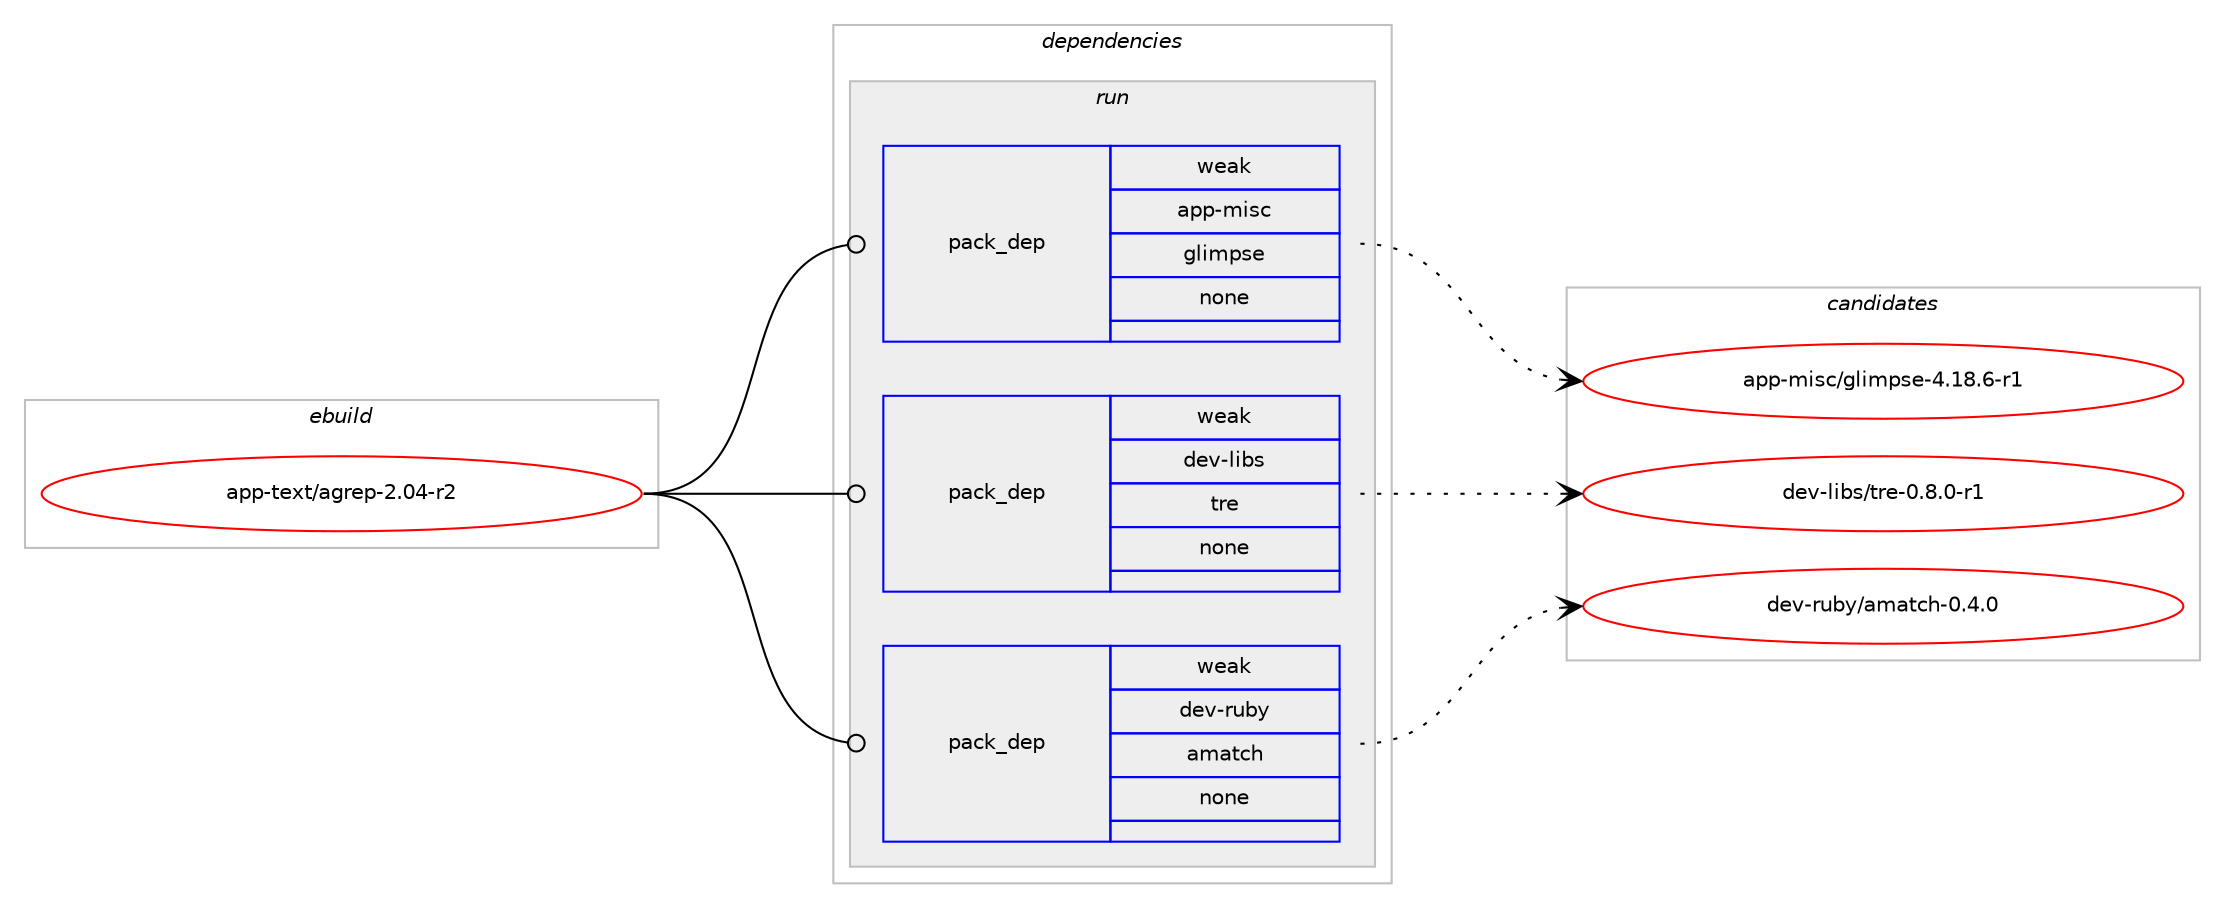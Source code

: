 digraph prolog {

# *************
# Graph options
# *************

newrank=true;
concentrate=true;
compound=true;
graph [rankdir=LR,fontname=Helvetica,fontsize=10,ranksep=1.5];#, ranksep=2.5, nodesep=0.2];
edge  [arrowhead=vee];
node  [fontname=Helvetica,fontsize=10];

# **********
# The ebuild
# **********

subgraph cluster_leftcol {
color=gray;
rank=same;
label=<<i>ebuild</i>>;
id [label="app-text/agrep-2.04-r2", color=red, width=4, href="../app-text/agrep-2.04-r2.svg"];
}

# ****************
# The dependencies
# ****************

subgraph cluster_midcol {
color=gray;
label=<<i>dependencies</i>>;
subgraph cluster_compile {
fillcolor="#eeeeee";
style=filled;
label=<<i>compile</i>>;
}
subgraph cluster_compileandrun {
fillcolor="#eeeeee";
style=filled;
label=<<i>compile and run</i>>;
}
subgraph cluster_run {
fillcolor="#eeeeee";
style=filled;
label=<<i>run</i>>;
subgraph pack931957 {
dependency1307730 [label=<<TABLE BORDER="0" CELLBORDER="1" CELLSPACING="0" CELLPADDING="4" WIDTH="220"><TR><TD ROWSPAN="6" CELLPADDING="30">pack_dep</TD></TR><TR><TD WIDTH="110">weak</TD></TR><TR><TD>app-misc</TD></TR><TR><TD>glimpse</TD></TR><TR><TD>none</TD></TR><TR><TD></TD></TR></TABLE>>, shape=none, color=blue];
}
id:e -> dependency1307730:w [weight=20,style="solid",arrowhead="odot"];
subgraph pack931958 {
dependency1307731 [label=<<TABLE BORDER="0" CELLBORDER="1" CELLSPACING="0" CELLPADDING="4" WIDTH="220"><TR><TD ROWSPAN="6" CELLPADDING="30">pack_dep</TD></TR><TR><TD WIDTH="110">weak</TD></TR><TR><TD>dev-libs</TD></TR><TR><TD>tre</TD></TR><TR><TD>none</TD></TR><TR><TD></TD></TR></TABLE>>, shape=none, color=blue];
}
id:e -> dependency1307731:w [weight=20,style="solid",arrowhead="odot"];
subgraph pack931959 {
dependency1307732 [label=<<TABLE BORDER="0" CELLBORDER="1" CELLSPACING="0" CELLPADDING="4" WIDTH="220"><TR><TD ROWSPAN="6" CELLPADDING="30">pack_dep</TD></TR><TR><TD WIDTH="110">weak</TD></TR><TR><TD>dev-ruby</TD></TR><TR><TD>amatch</TD></TR><TR><TD>none</TD></TR><TR><TD></TD></TR></TABLE>>, shape=none, color=blue];
}
id:e -> dependency1307732:w [weight=20,style="solid",arrowhead="odot"];
}
}

# **************
# The candidates
# **************

subgraph cluster_choices {
rank=same;
color=gray;
label=<<i>candidates</i>>;

subgraph choice931957 {
color=black;
nodesep=1;
choice97112112451091051159947103108105109112115101455246495646544511449 [label="app-misc/glimpse-4.18.6-r1", color=red, width=4,href="../app-misc/glimpse-4.18.6-r1.svg"];
dependency1307730:e -> choice97112112451091051159947103108105109112115101455246495646544511449:w [style=dotted,weight="100"];
}
subgraph choice931958 {
color=black;
nodesep=1;
choice1001011184510810598115471161141014548465646484511449 [label="dev-libs/tre-0.8.0-r1", color=red, width=4,href="../dev-libs/tre-0.8.0-r1.svg"];
dependency1307731:e -> choice1001011184510810598115471161141014548465646484511449:w [style=dotted,weight="100"];
}
subgraph choice931959 {
color=black;
nodesep=1;
choice100101118451141179812147971099711699104454846524648 [label="dev-ruby/amatch-0.4.0", color=red, width=4,href="../dev-ruby/amatch-0.4.0.svg"];
dependency1307732:e -> choice100101118451141179812147971099711699104454846524648:w [style=dotted,weight="100"];
}
}

}
